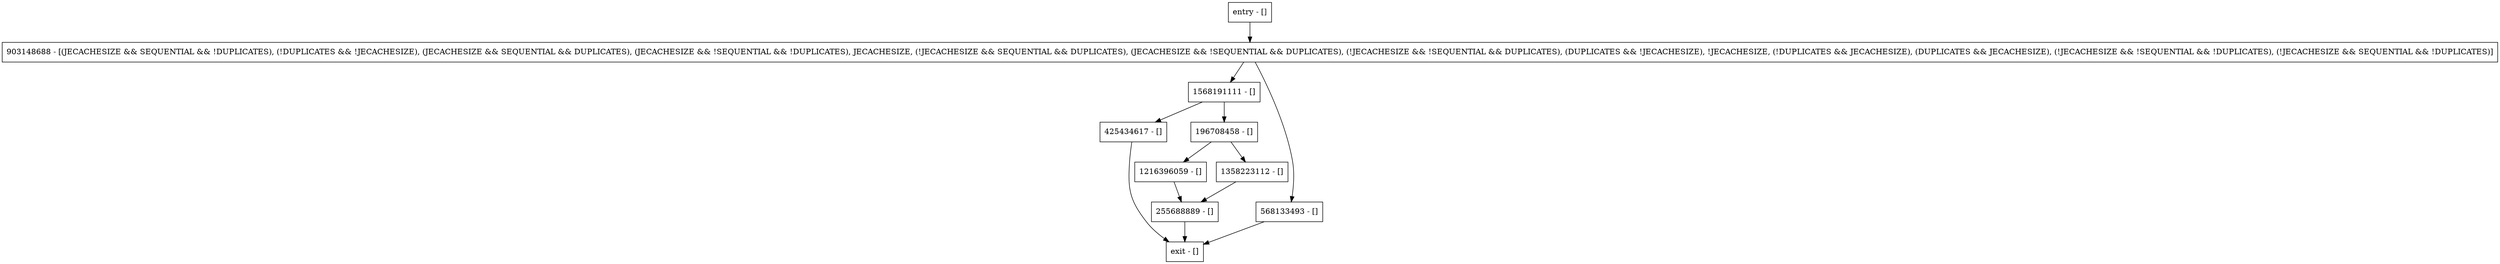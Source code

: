digraph equals {
node [shape=record];
425434617 [label="425434617 - []"];
1216396059 [label="1216396059 - []"];
entry [label="entry - []"];
exit [label="exit - []"];
1358223112 [label="1358223112 - []"];
1568191111 [label="1568191111 - []"];
196708458 [label="196708458 - []"];
903148688 [label="903148688 - [(JECACHESIZE && SEQUENTIAL && !DUPLICATES), (!DUPLICATES && !JECACHESIZE), (JECACHESIZE && SEQUENTIAL && DUPLICATES), (JECACHESIZE && !SEQUENTIAL && !DUPLICATES), JECACHESIZE, (!JECACHESIZE && SEQUENTIAL && DUPLICATES), (JECACHESIZE && !SEQUENTIAL && DUPLICATES), (!JECACHESIZE && !SEQUENTIAL && DUPLICATES), (DUPLICATES && !JECACHESIZE), !JECACHESIZE, (!DUPLICATES && JECACHESIZE), (DUPLICATES && JECACHESIZE), (!JECACHESIZE && !SEQUENTIAL && !DUPLICATES), (!JECACHESIZE && SEQUENTIAL && !DUPLICATES)]"];
255688889 [label="255688889 - []"];
568133493 [label="568133493 - []"];
entry;
exit;
425434617 -> exit;
1216396059 -> 255688889;
entry -> 903148688;
1358223112 -> 255688889;
1568191111 -> 425434617;
1568191111 -> 196708458;
196708458 -> 1216396059;
196708458 -> 1358223112;
903148688 -> 1568191111;
903148688 -> 568133493;
255688889 -> exit;
568133493 -> exit;
}
